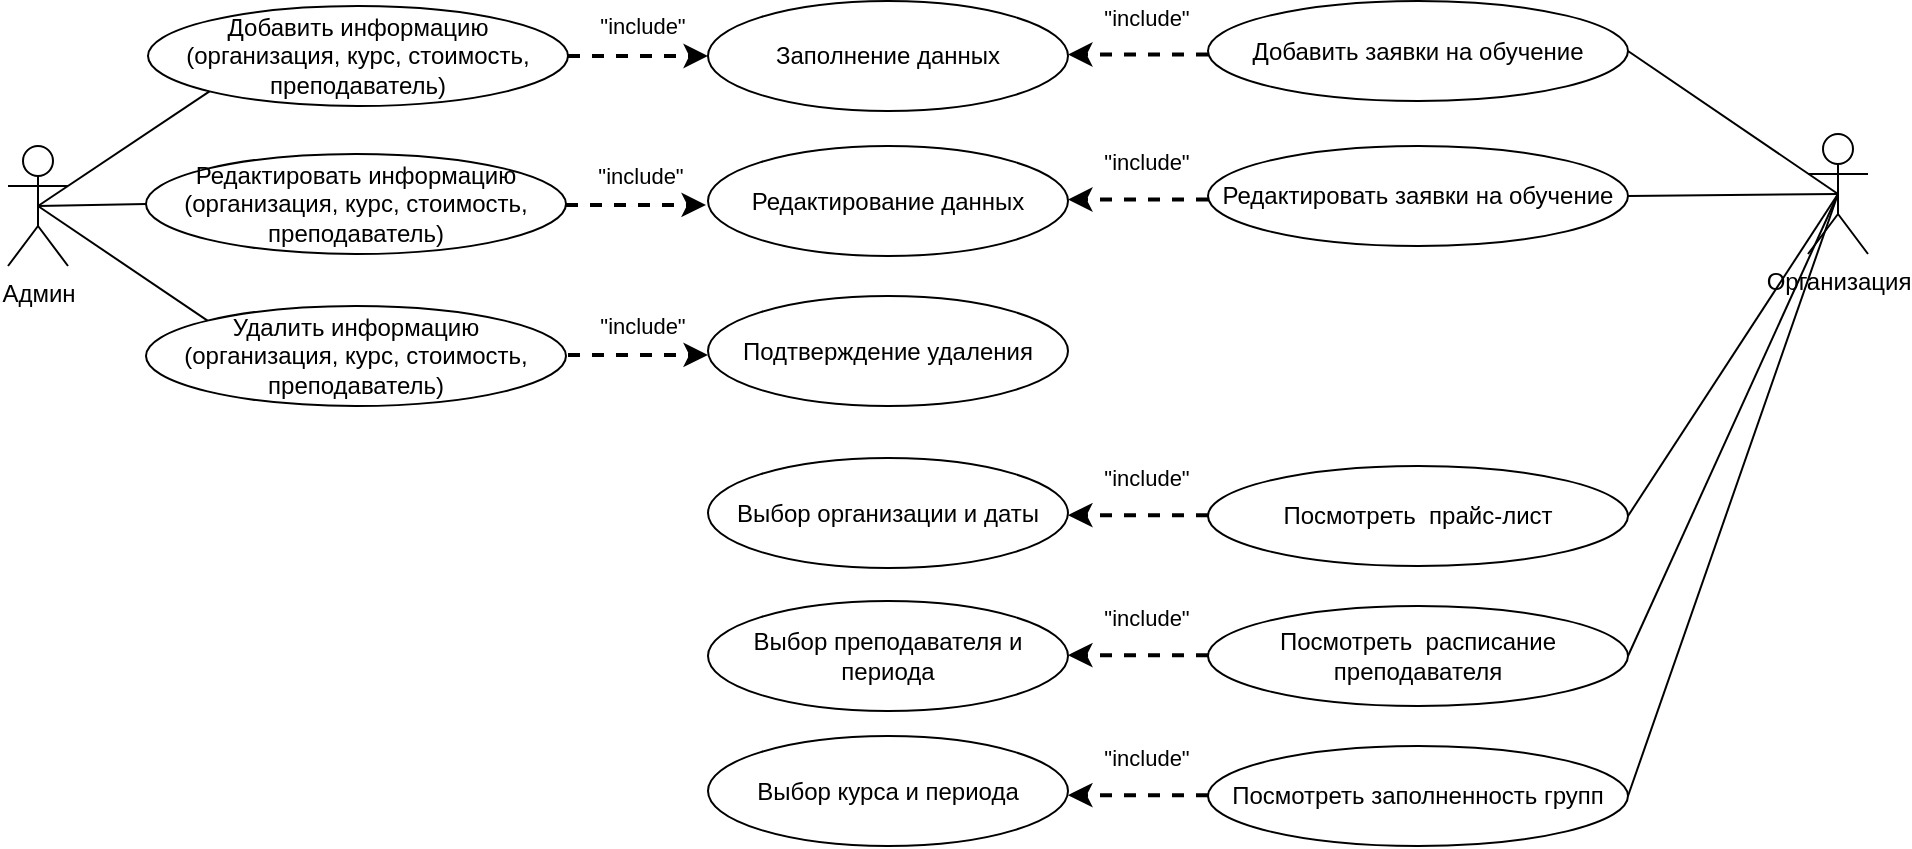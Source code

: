 <mxfile version="22.0.3" type="device">
  <diagram id="QDAbRHr5K0YQJq9Df4Lc" name="Page-1">
    <mxGraphModel dx="-1186" dy="658" grid="1" gridSize="10" guides="1" tooltips="1" connect="1" arrows="1" fold="1" page="1" pageScale="1" pageWidth="827" pageHeight="1169" math="0" shadow="0">
      <root>
        <mxCell id="0" />
        <mxCell id="1" parent="0" />
        <mxCell id="o3Ae7PbGc5lQPnH4Evqg-1" value="Админ" style="shape=umlActor;verticalLabelPosition=bottom;verticalAlign=top;html=1;outlineConnect=0;" vertex="1" parent="1">
          <mxGeometry x="1750" y="620" width="30" height="60" as="geometry" />
        </mxCell>
        <mxCell id="o3Ae7PbGc5lQPnH4Evqg-2" value="Добавить информацию&lt;br&gt;(организация, курс, стоимость, преподаватель)" style="ellipse;whiteSpace=wrap;html=1;" vertex="1" parent="1">
          <mxGeometry x="1820" y="550" width="210" height="50" as="geometry" />
        </mxCell>
        <mxCell id="o3Ae7PbGc5lQPnH4Evqg-3" value="Редактировать информацию&lt;br&gt;(организация, курс, стоимость, преподаватель)" style="ellipse;whiteSpace=wrap;html=1;" vertex="1" parent="1">
          <mxGeometry x="1819" y="624" width="210" height="50" as="geometry" />
        </mxCell>
        <mxCell id="o3Ae7PbGc5lQPnH4Evqg-4" value="" style="endArrow=none;html=1;rounded=0;entryX=0;entryY=1;entryDx=0;entryDy=0;exitX=0.5;exitY=0.5;exitDx=0;exitDy=0;exitPerimeter=0;" edge="1" parent="1" source="o3Ae7PbGc5lQPnH4Evqg-1" target="o3Ae7PbGc5lQPnH4Evqg-2">
          <mxGeometry width="50" height="50" relative="1" as="geometry">
            <mxPoint x="1890" y="670" as="sourcePoint" />
            <mxPoint x="1940" y="620" as="targetPoint" />
          </mxGeometry>
        </mxCell>
        <mxCell id="o3Ae7PbGc5lQPnH4Evqg-5" value="Удалить информацию&lt;br&gt;(организация, курс, стоимость, преподаватель)" style="ellipse;whiteSpace=wrap;html=1;" vertex="1" parent="1">
          <mxGeometry x="1819" y="700" width="210" height="50" as="geometry" />
        </mxCell>
        <mxCell id="o3Ae7PbGc5lQPnH4Evqg-6" value="" style="endArrow=none;html=1;rounded=0;exitX=0.5;exitY=0.5;exitDx=0;exitDy=0;exitPerimeter=0;entryX=0;entryY=0.5;entryDx=0;entryDy=0;" edge="1" parent="1" source="o3Ae7PbGc5lQPnH4Evqg-1" target="o3Ae7PbGc5lQPnH4Evqg-3">
          <mxGeometry width="50" height="50" relative="1" as="geometry">
            <mxPoint x="1890" y="670" as="sourcePoint" />
            <mxPoint x="1940" y="620" as="targetPoint" />
          </mxGeometry>
        </mxCell>
        <mxCell id="o3Ae7PbGc5lQPnH4Evqg-7" value="" style="endArrow=none;html=1;rounded=0;entryX=0;entryY=0;entryDx=0;entryDy=0;exitX=0.5;exitY=0.5;exitDx=0;exitDy=0;exitPerimeter=0;" edge="1" parent="1" source="o3Ae7PbGc5lQPnH4Evqg-1" target="o3Ae7PbGc5lQPnH4Evqg-5">
          <mxGeometry width="50" height="50" relative="1" as="geometry">
            <mxPoint x="1770" y="650" as="sourcePoint" />
            <mxPoint x="1940" y="620" as="targetPoint" />
          </mxGeometry>
        </mxCell>
        <mxCell id="o3Ae7PbGc5lQPnH4Evqg-8" value="Заполнение данных" style="ellipse;whiteSpace=wrap;html=1;" vertex="1" parent="1">
          <mxGeometry x="2100" y="547.5" width="180" height="55" as="geometry" />
        </mxCell>
        <mxCell id="o3Ae7PbGc5lQPnH4Evqg-9" value="Редактирование данных" style="ellipse;whiteSpace=wrap;html=1;" vertex="1" parent="1">
          <mxGeometry x="2100" y="620" width="180" height="55" as="geometry" />
        </mxCell>
        <mxCell id="o3Ae7PbGc5lQPnH4Evqg-10" value="Подтверждение удаления" style="ellipse;whiteSpace=wrap;html=1;" vertex="1" parent="1">
          <mxGeometry x="2100" y="695" width="180" height="55" as="geometry" />
        </mxCell>
        <mxCell id="o3Ae7PbGc5lQPnH4Evqg-11" value="" style="endArrow=classic;html=1;rounded=0;exitX=1;exitY=0.5;exitDx=0;exitDy=0;entryX=0;entryY=0.5;entryDx=0;entryDy=0;dashed=1;strokeWidth=2;" edge="1" parent="1" source="o3Ae7PbGc5lQPnH4Evqg-2" target="o3Ae7PbGc5lQPnH4Evqg-8">
          <mxGeometry width="50" height="50" relative="1" as="geometry">
            <mxPoint x="2040" y="620" as="sourcePoint" />
            <mxPoint x="2090" y="570" as="targetPoint" />
          </mxGeometry>
        </mxCell>
        <mxCell id="o3Ae7PbGc5lQPnH4Evqg-12" value="&quot;include&quot;" style="edgeLabel;html=1;align=center;verticalAlign=middle;resizable=0;points=[];" vertex="1" connectable="0" parent="o3Ae7PbGc5lQPnH4Evqg-11">
          <mxGeometry x="-0.022" y="-2" relative="1" as="geometry">
            <mxPoint x="3" y="-17" as="offset" />
          </mxGeometry>
        </mxCell>
        <mxCell id="o3Ae7PbGc5lQPnH4Evqg-13" value="" style="endArrow=classic;html=1;rounded=0;exitX=1;exitY=0.5;exitDx=0;exitDy=0;entryX=0;entryY=0.5;entryDx=0;entryDy=0;dashed=1;strokeWidth=2;" edge="1" parent="1">
          <mxGeometry width="50" height="50" relative="1" as="geometry">
            <mxPoint x="2029" y="649.44" as="sourcePoint" />
            <mxPoint x="2099" y="649.44" as="targetPoint" />
          </mxGeometry>
        </mxCell>
        <mxCell id="o3Ae7PbGc5lQPnH4Evqg-14" value="&quot;include&quot;" style="edgeLabel;html=1;align=center;verticalAlign=middle;resizable=0;points=[];" vertex="1" connectable="0" parent="o3Ae7PbGc5lQPnH4Evqg-13">
          <mxGeometry x="-0.022" y="-2" relative="1" as="geometry">
            <mxPoint x="3" y="-17" as="offset" />
          </mxGeometry>
        </mxCell>
        <mxCell id="o3Ae7PbGc5lQPnH4Evqg-15" value="" style="endArrow=classic;html=1;rounded=0;exitX=1;exitY=0.5;exitDx=0;exitDy=0;entryX=0;entryY=0.5;entryDx=0;entryDy=0;dashed=1;strokeWidth=2;" edge="1" parent="1">
          <mxGeometry width="50" height="50" relative="1" as="geometry">
            <mxPoint x="2030" y="724.44" as="sourcePoint" />
            <mxPoint x="2100" y="724.44" as="targetPoint" />
          </mxGeometry>
        </mxCell>
        <mxCell id="o3Ae7PbGc5lQPnH4Evqg-16" value="&quot;include&quot;" style="edgeLabel;html=1;align=center;verticalAlign=middle;resizable=0;points=[];" vertex="1" connectable="0" parent="o3Ae7PbGc5lQPnH4Evqg-15">
          <mxGeometry x="-0.022" y="-2" relative="1" as="geometry">
            <mxPoint x="3" y="-17" as="offset" />
          </mxGeometry>
        </mxCell>
        <mxCell id="o3Ae7PbGc5lQPnH4Evqg-18" value="Добавить заявки на обучение" style="ellipse;whiteSpace=wrap;html=1;" vertex="1" parent="1">
          <mxGeometry x="2350" y="547.5" width="210" height="50" as="geometry" />
        </mxCell>
        <mxCell id="o3Ae7PbGc5lQPnH4Evqg-19" value="Редактировать заявки на обучение" style="ellipse;whiteSpace=wrap;html=1;" vertex="1" parent="1">
          <mxGeometry x="2350" y="620" width="210" height="50" as="geometry" />
        </mxCell>
        <mxCell id="o3Ae7PbGc5lQPnH4Evqg-22" value="Организация" style="shape=umlActor;verticalLabelPosition=bottom;verticalAlign=top;html=1;outlineConnect=0;" vertex="1" parent="1">
          <mxGeometry x="2650" y="614" width="30" height="60" as="geometry" />
        </mxCell>
        <mxCell id="o3Ae7PbGc5lQPnH4Evqg-23" value="" style="endArrow=none;html=1;rounded=0;entryX=0.5;entryY=0.5;entryDx=0;entryDy=0;entryPerimeter=0;exitX=1;exitY=0.5;exitDx=0;exitDy=0;" edge="1" parent="1" source="o3Ae7PbGc5lQPnH4Evqg-19" target="o3Ae7PbGc5lQPnH4Evqg-22">
          <mxGeometry width="50" height="50" relative="1" as="geometry">
            <mxPoint x="2630" y="750" as="sourcePoint" />
            <mxPoint x="2680" y="700" as="targetPoint" />
          </mxGeometry>
        </mxCell>
        <mxCell id="o3Ae7PbGc5lQPnH4Evqg-24" value="" style="endArrow=none;html=1;rounded=0;exitX=0.5;exitY=0.5;exitDx=0;exitDy=0;exitPerimeter=0;entryX=1;entryY=0.5;entryDx=0;entryDy=0;" edge="1" parent="1" source="o3Ae7PbGc5lQPnH4Evqg-22" target="o3Ae7PbGc5lQPnH4Evqg-18">
          <mxGeometry width="50" height="50" relative="1" as="geometry">
            <mxPoint x="2680" y="649" as="sourcePoint" />
            <mxPoint x="2540" y="571.5" as="targetPoint" />
          </mxGeometry>
        </mxCell>
        <mxCell id="o3Ae7PbGc5lQPnH4Evqg-25" value="" style="endArrow=classic;html=1;rounded=0;exitX=1;exitY=0.5;exitDx=0;exitDy=0;entryX=0;entryY=0.5;entryDx=0;entryDy=0;dashed=1;strokeWidth=2;" edge="1" parent="1">
          <mxGeometry width="50" height="50" relative="1" as="geometry">
            <mxPoint x="2350" y="574.29" as="sourcePoint" />
            <mxPoint x="2280" y="574.29" as="targetPoint" />
          </mxGeometry>
        </mxCell>
        <mxCell id="o3Ae7PbGc5lQPnH4Evqg-26" value="&quot;include&quot;" style="edgeLabel;html=1;align=center;verticalAlign=middle;resizable=0;points=[];" vertex="1" connectable="0" parent="o3Ae7PbGc5lQPnH4Evqg-25">
          <mxGeometry x="-0.022" y="-2" relative="1" as="geometry">
            <mxPoint x="3" y="-17" as="offset" />
          </mxGeometry>
        </mxCell>
        <mxCell id="o3Ae7PbGc5lQPnH4Evqg-27" value="" style="endArrow=classic;html=1;rounded=0;exitX=1;exitY=0.5;exitDx=0;exitDy=0;entryX=0;entryY=0.5;entryDx=0;entryDy=0;dashed=1;strokeWidth=2;" edge="1" parent="1">
          <mxGeometry width="50" height="50" relative="1" as="geometry">
            <mxPoint x="2350" y="646.79" as="sourcePoint" />
            <mxPoint x="2280" y="646.79" as="targetPoint" />
          </mxGeometry>
        </mxCell>
        <mxCell id="o3Ae7PbGc5lQPnH4Evqg-28" value="&quot;include&quot;" style="edgeLabel;html=1;align=center;verticalAlign=middle;resizable=0;points=[];" vertex="1" connectable="0" parent="o3Ae7PbGc5lQPnH4Evqg-27">
          <mxGeometry x="-0.022" y="-2" relative="1" as="geometry">
            <mxPoint x="3" y="-17" as="offset" />
          </mxGeometry>
        </mxCell>
        <mxCell id="o3Ae7PbGc5lQPnH4Evqg-29" value="Посмотреть&amp;nbsp; прайс-лист" style="ellipse;whiteSpace=wrap;html=1;" vertex="1" parent="1">
          <mxGeometry x="2350" y="780" width="210" height="50" as="geometry" />
        </mxCell>
        <mxCell id="o3Ae7PbGc5lQPnH4Evqg-30" value="Посмотреть&amp;nbsp; расписание преподавателя" style="ellipse;whiteSpace=wrap;html=1;" vertex="1" parent="1">
          <mxGeometry x="2350" y="850" width="210" height="50" as="geometry" />
        </mxCell>
        <mxCell id="o3Ae7PbGc5lQPnH4Evqg-31" value="Посмотреть заполненность групп" style="ellipse;whiteSpace=wrap;html=1;" vertex="1" parent="1">
          <mxGeometry x="2350" y="920" width="210" height="50" as="geometry" />
        </mxCell>
        <mxCell id="o3Ae7PbGc5lQPnH4Evqg-32" value="" style="endArrow=none;html=1;rounded=0;entryX=0.5;entryY=0.5;entryDx=0;entryDy=0;entryPerimeter=0;exitX=1;exitY=0.5;exitDx=0;exitDy=0;" edge="1" parent="1" source="o3Ae7PbGc5lQPnH4Evqg-29" target="o3Ae7PbGc5lQPnH4Evqg-22">
          <mxGeometry width="50" height="50" relative="1" as="geometry">
            <mxPoint x="2610" y="800" as="sourcePoint" />
            <mxPoint x="2660" y="750" as="targetPoint" />
          </mxGeometry>
        </mxCell>
        <mxCell id="o3Ae7PbGc5lQPnH4Evqg-33" value="" style="endArrow=none;html=1;rounded=0;entryX=0.5;entryY=0.5;entryDx=0;entryDy=0;entryPerimeter=0;exitX=1;exitY=0.5;exitDx=0;exitDy=0;" edge="1" parent="1" source="o3Ae7PbGc5lQPnH4Evqg-30" target="o3Ae7PbGc5lQPnH4Evqg-22">
          <mxGeometry width="50" height="50" relative="1" as="geometry">
            <mxPoint x="2610" y="800" as="sourcePoint" />
            <mxPoint x="2660" y="650" as="targetPoint" />
          </mxGeometry>
        </mxCell>
        <mxCell id="o3Ae7PbGc5lQPnH4Evqg-34" value="" style="endArrow=none;html=1;rounded=0;entryX=0.5;entryY=0.5;entryDx=0;entryDy=0;entryPerimeter=0;exitX=1;exitY=0.5;exitDx=0;exitDy=0;" edge="1" parent="1" source="o3Ae7PbGc5lQPnH4Evqg-31" target="o3Ae7PbGc5lQPnH4Evqg-22">
          <mxGeometry width="50" height="50" relative="1" as="geometry">
            <mxPoint x="2610" y="800" as="sourcePoint" />
            <mxPoint x="2660" y="750" as="targetPoint" />
          </mxGeometry>
        </mxCell>
        <mxCell id="o3Ae7PbGc5lQPnH4Evqg-35" value="" style="endArrow=classic;html=1;rounded=0;exitX=1;exitY=0.5;exitDx=0;exitDy=0;entryX=0;entryY=0.5;entryDx=0;entryDy=0;dashed=1;strokeWidth=2;" edge="1" parent="1">
          <mxGeometry width="50" height="50" relative="1" as="geometry">
            <mxPoint x="2350" y="804.57" as="sourcePoint" />
            <mxPoint x="2280" y="804.57" as="targetPoint" />
          </mxGeometry>
        </mxCell>
        <mxCell id="o3Ae7PbGc5lQPnH4Evqg-36" value="&quot;include&quot;" style="edgeLabel;html=1;align=center;verticalAlign=middle;resizable=0;points=[];" vertex="1" connectable="0" parent="o3Ae7PbGc5lQPnH4Evqg-35">
          <mxGeometry x="-0.022" y="-2" relative="1" as="geometry">
            <mxPoint x="3" y="-17" as="offset" />
          </mxGeometry>
        </mxCell>
        <mxCell id="o3Ae7PbGc5lQPnH4Evqg-37" value="" style="endArrow=classic;html=1;rounded=0;exitX=1;exitY=0.5;exitDx=0;exitDy=0;entryX=0;entryY=0.5;entryDx=0;entryDy=0;dashed=1;strokeWidth=2;" edge="1" parent="1">
          <mxGeometry width="50" height="50" relative="1" as="geometry">
            <mxPoint x="2350" y="874.57" as="sourcePoint" />
            <mxPoint x="2280" y="874.57" as="targetPoint" />
          </mxGeometry>
        </mxCell>
        <mxCell id="o3Ae7PbGc5lQPnH4Evqg-38" value="&quot;include&quot;" style="edgeLabel;html=1;align=center;verticalAlign=middle;resizable=0;points=[];" vertex="1" connectable="0" parent="o3Ae7PbGc5lQPnH4Evqg-37">
          <mxGeometry x="-0.022" y="-2" relative="1" as="geometry">
            <mxPoint x="3" y="-17" as="offset" />
          </mxGeometry>
        </mxCell>
        <mxCell id="o3Ae7PbGc5lQPnH4Evqg-39" value="" style="endArrow=classic;html=1;rounded=0;exitX=1;exitY=0.5;exitDx=0;exitDy=0;entryX=0;entryY=0.5;entryDx=0;entryDy=0;dashed=1;strokeWidth=2;" edge="1" parent="1">
          <mxGeometry width="50" height="50" relative="1" as="geometry">
            <mxPoint x="2350" y="944.57" as="sourcePoint" />
            <mxPoint x="2280" y="944.57" as="targetPoint" />
          </mxGeometry>
        </mxCell>
        <mxCell id="o3Ae7PbGc5lQPnH4Evqg-40" value="&quot;include&quot;" style="edgeLabel;html=1;align=center;verticalAlign=middle;resizable=0;points=[];" vertex="1" connectable="0" parent="o3Ae7PbGc5lQPnH4Evqg-39">
          <mxGeometry x="-0.022" y="-2" relative="1" as="geometry">
            <mxPoint x="3" y="-17" as="offset" />
          </mxGeometry>
        </mxCell>
        <mxCell id="o3Ae7PbGc5lQPnH4Evqg-41" value="Выбор организации и даты" style="ellipse;whiteSpace=wrap;html=1;" vertex="1" parent="1">
          <mxGeometry x="2100" y="776" width="180" height="55" as="geometry" />
        </mxCell>
        <mxCell id="o3Ae7PbGc5lQPnH4Evqg-42" value="Выбор преподавателя и периода" style="ellipse;whiteSpace=wrap;html=1;" vertex="1" parent="1">
          <mxGeometry x="2100" y="847.5" width="180" height="55" as="geometry" />
        </mxCell>
        <mxCell id="o3Ae7PbGc5lQPnH4Evqg-43" value="Выбор курса и периода" style="ellipse;whiteSpace=wrap;html=1;" vertex="1" parent="1">
          <mxGeometry x="2100" y="915" width="180" height="55" as="geometry" />
        </mxCell>
      </root>
    </mxGraphModel>
  </diagram>
</mxfile>
